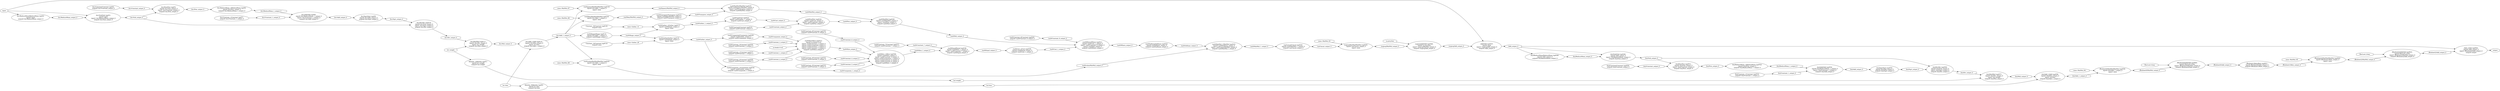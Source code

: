 digraph main_graph {
	graph [bb="0,0,21733,913.82",
		rankdir=LR
	];
	node [label="\N"];
	"Identity_0/Identity (op#0)\n input0 ln1.bias\n output0 ln2.bias"	[URL="javascript:alert('')",
		height=1.1294,
		pos="4648.1,40.659",
		width=3.0838];
	"ln2.bias0"	[height=0.5,
		label="ln2.bias",
		pos="8570.6,51.659",
		shape=octagon,
		width=1.2054];
	"Identity_0/Identity (op#0)\n input0 ln1.bias\n output0 ln2.bias" -> "ln2.bias0"	[pos="e,8526.7,51.156 4759.5,42.888 4870.5,44.937 5046.7,47.659 5199.1,47.659 5199.1,47.659 5199.1,47.659 7995.4,47.659 8186.4,47.659 \
8413.3,49.901 8515.2,51.028"];
	"ln1.bias0"	[height=0.5,
		label="ln1.bias",
		pos="4396.4,52.659",
		shape=octagon,
		width=1.2054];
	"ln1.bias0" -> "Identity_0/Identity (op#0)\n input0 ln1.bias\n output0 ln2.bias"	[pos="e,4537.7,45.916 4440.1,50.609 4464.1,49.456 4495.4,47.951 4526.4,46.463"];
	"/ln1/Add_1/Add (op#12)\n input0 /ln1/Mul_output_0\n input1 ln1.bias\n output0 /ln1/Add_1_output_0"	[URL="javascript:alert('')",
		height=1.4535,
		pos="4648.1,472.66",
		width=3.5552];
	"ln1.bias0" -> "/ln1/Add_1/Add (op#12)\n input0 /ln1/Mul_output_0\n input1 ln1.bias\n output0 /ln1/Add_1_output_0"	[pos="e,4616.8,421.63 4408.3,70.976 4443.2,129.67 4553.3,314.88 4611,411.95"];
	"/ln2/Add_1/Add (op#58)\n input0 /ln2/Mul_output_0\n input1 ln2.bias\n output0 /ln2/Add_1_output_0"	[URL="javascript:alert('')",
		height=1.4535,
		pos="17799,142.66",
		width=3.5552];
	"ln2.bias0" -> "/ln2/Add_1/Add (op#58)\n input0 /ln2/Mul_output_0\n input1 ln2.bias\n output0 /ln2/Add_1_output_0"	[pos="e,17692,113.53 8614.4,52.4 8711,54.006 8952.9,57.659 9155.3,57.659 9155.3,57.659 9155.3,57.659 17306,57.659 17436,57.659 17582,86.701 \
17681,110.83"];
	"Identity_1/Identity (op#1)\n input0 ln1.weight\n output0 ln2.weight"	[URL="javascript:alert('')",
		height=1.1294,
		pos="4154.3,277.66",
		width=3.0838];
	"ln2.weight0"	[height=0.5,
		label="ln2.weight",
		pos="8293.5,101.66",
		shape=octagon,
		width=1.5132];
	"Identity_1/Identity (op#1)\n input0 ln1.weight\n output0 ln2.weight" -> "ln2.weight0"	[pos="e,8238.8,102.85 4214.4,243.26 4304.6,194.11 4483.4,109.66 4647.1,109.66 4647.1,109.66 4647.1,109.66 7688.2,109.66 7884.6,109.66 \
8116.8,105.38 8227.5,103.08"];
	"ln1.weight0"	[height=0.5,
		label="ln1.weight",
		pos="3914.3,410.66",
		shape=octagon,
		width=1.5132];
	"ln1.weight0" -> "Identity_1/Identity (op#1)\n input0 ln1.weight\n output0 ln2.weight"	[pos="e,4092.5,311.62 3944,394.62 3978.1,375.56 4036.2,343.11 4082.5,317.21"];
	"/ln1/Mul/Mul (op#11)\n input0 /ln1/Div_output_0\n input1 ln1.weight\n output0 /ln1/Mul_output_0"	[URL="javascript:alert('')",
		height=1.4535,
		pos="4154.3,472.66",
		width=3.29];
	"ln1.weight0" -> "/ln1/Mul/Mul (op#11)\n input0 /ln1/Div_output_0\n input1 ln1.weight\n output0 /ln1/Mul_output_0"	[pos="e,4051.7,446.19 3958.7,421.96 3981.8,427.98 4011.5,435.7 4040.6,443.29"];
	"/ln2/Mul/Mul (op#57)\n input0 /ln2/Div_output_0\n input1 ln2.weight\n output0 /ln2/Mul_output_0"	[URL="javascript:alert('')",
		height=1.4535,
		pos="17305,142.66",
		width=3.29];
	"ln2.weight0" -> "/ln2/Mul/Mul (op#57)\n input0 /ln2/Div_output_0\n input1 ln2.weight\n output0 /ln2/Mul_output_0"	[pos="e,17191,127.45 8348.3,101.66 8447.6,101.66 8666.7,101.66 8851.4,101.66 8851.4,101.66 8851.4,101.66 16828,101.66 16948,101.66 17084,\
114.73 17180,126.11"];
	"/ln1/ReduceMean/ReduceMean (op#2)\n input0 input\n output0 /ln1/ReduceMean_output_0"	[URL="javascript:alert('')",
		height=1.1294,
		pos="262.03,799.66",
		width=4.4833];
	"/ln1/ReduceMean_output_00"	[height=0.5,
		label="/ln1/ReduceMean_output_0",
		pos="583.15,788.66",
		shape=octagon,
		width=3.4367];
	"/ln1/ReduceMean/ReduceMean (op#2)\n input0 input\n output0 /ln1/ReduceMean_output_0" -> "/ln1/ReduceMean_output_00"	[pos="e,459.29,792.89 422.12,794.17 430.8,793.88 439.49,793.58 448.08,793.28"];
	input0	[height=0.5,
		label=input,
		pos="32.315,799.66",
		shape=octagon,
		width=0.89765];
	input0 -> "/ln1/ReduceMean/ReduceMean (op#2)\n input0 input\n output0 /ln1/ReduceMean_output_0"	[pos="e,100.6,799.66 64.978,799.66 72.196,799.66 80.357,799.66 89.148,799.66"];
	"/ln1/Sub/Sub (op#3)\n input0 input\n input1 /ln1/ReduceMean_output_0\n output0 /ln1/Sub_output_0"	[URL="javascript:alert('')",
		height=1.4535,
		pos="891.01,730.66",
		width=4.115];
	input0 -> "/ln1/Sub/Sub (op#3)\n input0 input\n input1 /ln1/ReduceMean_output_0\n output0 /ln1/Sub_output_0"	[pos="e,754.73,709.67 49.313,783.24 61.987,771.45 80.808,756.48 100.63,749.66 314.93,675.91 581.66,689.49 743.72,708.36"];
	"/Add/Add (op#47)\n input0 input\n input1 /sa/proj/Add_output_0\n output0 /Add_output_0"	[URL="javascript:alert('')",
		height=1.4535,
		pos="12888,416.66",
		width=3.5404];
	input0 -> "/Add/Add (op#47)\n input0 input\n input1 /sa/proj/Add_output_0\n output0 /Add_output_0"	[pos="e,12862,468.23 49.799,815.73 62.583,827.18 81.325,841.87 100.63,849.66 300.73,930.39 366.37,911.66 582.15,911.66 582.15,911.66 582.15,\
911.66 12342,911.66 12597,911.66 12786,610.89 12857,478.25"];
	"/ln1/ReduceMean_output_00" -> "/ln1/Sub/Sub (op#3)\n input0 input\n input1 /ln1/ReduceMean_output_0\n output0 /ln1/Sub_output_0"	[pos="e,759.89,755.33 660.93,774.1 687.65,769.03 718.52,763.18 748.78,757.44"];
	"/ln1/Sub_output_00"	[height=0.5,
		label="/ln1/Sub_output_0",
		pos="1181.1,730.66",
		shape=octagon,
		width=2.3903];
	"/ln1/Sub/Sub (op#3)\n input0 input\n input1 /ln1/ReduceMean_output_0\n output0 /ln1/Sub_output_0" -> "/ln1/Sub_output_00"	[pos="e,1094.8,730.66 1039.4,730.66 1054.4,730.66 1069.3,730.66 1083.6,730.66"];
	"/ln1/Pow/Pow (op#5)\n input0 /ln1/Sub_output_0\n input1 /ln1/Constant_output_0\n output0 /ln1/Pow_output_0"	[URL="javascript:alert('')",
		height=1.4535,
		pos="1454.3,793.66",
		width=3.6436];
	"/ln1/Sub_output_00" -> "/ln1/Pow/Pow (op#5)\n input0 /ln1/Sub_output_0\n input1 /ln1/Constant_output_0\n output0 /ln1/Pow_output_0"	[pos="e,1340.2,767.39 1240.3,744.17 1266.4,750.24 1298.3,757.64 1329.3,764.85"];
	"/ln1/Div/Div (op#10)\n input0 /ln1/Sub_output_0\n input1 /ln1/Sqrt_output_0\n output0 /ln1/Div_output_0"	[URL="javascript:alert('')",
		height=1.4535,
		pos="3676.5,637.66",
		width=3.2311];
	"/ln1/Sub_output_00" -> "/ln1/Div/Div (op#10)\n input0 /ln1/Sub_output_0\n input1 /ln1/Sqrt_output_0\n output0 /ln1/Div_output_0"	[pos="e,3560,637.66 1232.8,715.61 1326.1,689.29 1531.6,637.66 1708.7,637.66 1708.7,637.66 1708.7,637.66 3197,637.66 3316.3,637.66 3452.3,\
637.66 3548.7,637.66"];
	"/ln1/Constant/Constant (op#4)\n output0 /ln1/Constant_output_0"	[URL="javascript:alert('')",
		height=0.80532,
		pos="891.01,829.66",
		width=3.7761];
	"/ln1/Constant_output_00"	[height=0.5,
		label="/ln1/Constant_output_0",
		pos="1181.1,818.66",
		shape=octagon,
		width=2.9443];
	"/ln1/Constant/Constant (op#4)\n output0 /ln1/Constant_output_0" -> "/ln1/Constant_output_00"	[pos="e,1074.8,822.68 1025.1,824.58 1037.9,824.09 1050.7,823.6 1063.3,823.12"];
	"/ln1/Constant_output_00" -> "/ln1/Pow/Pow (op#5)\n input0 /ln1/Sub_output_0\n input1 /ln1/Constant_output_0\n output0 /ln1/Pow_output_0"	[pos="e,1326.1,805.38 1280.4,809.6 1291.7,808.56 1303.3,807.49 1315,806.41"];
	"/ln1/Pow_output_00"	[height=0.5,
		label="/ln1/Pow_output_0",
		pos="1709.7,793.66",
		shape=octagon,
		width=2.4519];
	"/ln1/Pow/Pow (op#5)\n input0 /ln1/Sub_output_0\n input1 /ln1/Constant_output_0\n output0 /ln1/Pow_output_0" -> "/ln1/Pow_output_00"	[pos="e,1621.2,793.66 1585.7,793.66 1593.8,793.66 1601.8,793.66 1609.7,793.66"];
	"/ln1/ReduceMean_1/ReduceMean (op#6)\n input0 /ln1/Pow_output_0\n output0 /ln1/ReduceMean_1_output_0"	[URL="javascript:alert('')",
		height=1.1294,
		pos="2004.9,793.66",
		width=4.7484];
	"/ln1/Pow_output_00" -> "/ln1/ReduceMean_1/ReduceMean (op#6)\n input0 /ln1/Pow_output_0\n output0 /ln1/ReduceMean_1_output_0"	[pos="e,1833.6,793.66 1798.3,793.66 1806.1,793.66 1814.1,793.66 1822.3,793.66"];
	"/ln1/ReduceMean_1_output_00"	[height=0.5,
		label="/ln1/ReduceMean_1_output_0",
		pos="2345.6,776.66",
		shape=octagon,
		width=3.7137];
	"/ln1/ReduceMean_1/ReduceMean (op#6)\n input0 /ln1/Pow_output_0\n output0 /ln1/ReduceMean_1_output_0" -> "/ln1/ReduceMean_1_output_00"	[pos="e,2211.6,783.33 2172.8,785.28 2181.9,784.82 2191.1,784.36 2200.2,783.91"];
	"/ln1/Add/Add (op#8)\n input0 /ln1/ReduceMean_1_output_0\n input1 /ln1/Constant_1_output_0\n output0 /ln1/Add_output_0"	[URL="javascript:alert('')",
		height=1.4535,
		pos="2673,717.66",
		width=4.3801];
	"/ln1/ReduceMean_1_output_00" -> "/ln1/Add/Add (op#8)\n input0 /ln1/ReduceMean_1_output_0\n input1 /ln1/Constant_1_output_0\n output0 /ln1/Add_output_0"	[pos="e,2533.9,742.7 2428.3,761.85 2457,756.63 2490.3,750.6 2522.9,744.7"];
	"/ln1/Constant_1/Constant (op#7)\n output0 /ln1/Constant_1_output_0"	[URL="javascript:alert('')",
		height=0.80532,
		pos="2004.9,705.66",
		width=4.0413];
	"/ln1/Constant_1_output_00"	[height=0.5,
		label="/ln1/Constant_1_output_0",
		pos="2345.6,711.66",
		shape=octagon,
		width=3.2213];
	"/ln1/Constant_1/Constant (op#7)\n output0 /ln1/Constant_1_output_0" -> "/ln1/Constant_1_output_00"	[pos="e,2229.3,709.62 2150.1,708.21 2172.6,708.61 2195.7,709.02 2217.8,709.41"];
	"/ln1/Constant_1_output_00" -> "/ln1/Add/Add (op#8)\n input0 /ln1/ReduceMean_1_output_0\n input1 /ln1/Constant_1_output_0\n output0 /ln1/Add_output_0"	[pos="e,2515.1,714.77 2461.8,713.78 2475.4,714.03 2489.5,714.29 2503.7,714.56"];
	"/ln1/Add_output_00"	[height=0.5,
		label="/ln1/Add_output_0",
		pos="2954.4,712.66",
		shape=octagon,
		width=2.4365];
	"/ln1/Add/Add (op#8)\n input0 /ln1/ReduceMean_1_output_0\n input1 /ln1/Constant_1_output_0\n output0 /ln1/Add_output_0" -> "/ln1/Add_output_00"	[pos="e,2866.5,714.21 2830.8,714.85 2839,714.71 2847.1,714.56 2855,714.42"];
	"/ln1/Sqrt/Sqrt (op#9)\n input0 /ln1/Add_output_0\n output0 /ln1/Sqrt_output_0"	[URL="javascript:alert('')",
		height=1.1294,
		pos="3196,709.66",
		width=3.2753];
	"/ln1/Add_output_00" -> "/ln1/Sqrt/Sqrt (op#9)\n input0 /ln1/Add_output_0\n output0 /ln1/Sqrt_output_0"	[pos="e,3077.9,711.12 3042.5,711.57 3050.4,711.47 3058.4,711.37 3066.5,711.27"];
	"/ln1/Sqrt_output_00"	[height=0.5,
		label="/ln1/Sqrt_output_0",
		pos="3437.1,692.66",
		shape=octagon,
		width=2.4211];
	"/ln1/Sqrt/Sqrt (op#9)\n input0 /ln1/Add_output_0\n output0 /ln1/Sqrt_output_0" -> "/ln1/Sqrt_output_00"	[pos="e,3349.6,698.8 3312,701.48 3320.8,700.86 3329.6,700.23 3338.3,699.61"];
	"/ln1/Sqrt_output_00" -> "/ln1/Div/Div (op#10)\n input0 /ln1/Sub_output_0\n input1 /ln1/Sqrt_output_0\n output0 /ln1/Div_output_0"	[pos="e,3572.7,661.49 3496.8,679.06 3516.5,674.5 3539.2,669.24 3561.6,664.03"];
	"/ln1/Div_output_00"	[height=0.5,
		label="/ln1/Div_output_0",
		pos="3914.3,534.66",
		shape=octagon,
		width=2.3749];
	"/ln1/Div/Div (op#10)\n input0 /ln1/Sub_output_0\n input1 /ln1/Sqrt_output_0\n output0 /ln1/Div_output_0" -> "/ln1/Div_output_00"	[pos="e,3873.6,552.01 3761,601.2 3795.1,586.3 3833.4,569.57 3863.1,556.61"];
	"/ln1/Div_output_00" -> "/ln1/Mul/Mul (op#11)\n input0 /ln1/Div_output_0\n input1 ln1.weight\n output0 /ln1/Mul_output_0"	[pos="e,4051.7,499.13 3969.9,520.43 3991.1,514.92 4016.1,508.4 4040.8,501.97"];
	"/ln1/Mul_output_00"	[height=0.5,
		label="/ln1/Mul_output_0",
		pos="4396.4,472.66",
		shape=octagon,
		width=2.4365];
	"/ln1/Mul/Mul (op#11)\n input0 /ln1/Div_output_0\n input1 ln1.weight\n output0 /ln1/Mul_output_0" -> "/ln1/Mul_output_00"	[pos="e,4308.5,472.66 4272.9,472.66 4281.1,472.66 4289.2,472.66 4297.3,472.66"];
	"/ln1/Mul_output_00" -> "/ln1/Add_1/Add (op#12)\n input0 /ln1/Mul_output_0\n input1 ln1.bias\n output0 /ln1/Add_1_output_0"	[pos="e,4520,472.66 4484.4,472.66 4492.4,472.66 4500.5,472.66 4508.8,472.66"];
	"/ln1/Add_1_output_00"	[height=0.5,
		label="/ln1/Add_1_output_0",
		pos="4909.8,556.66",
		shape=octagon,
		width=2.7135];
	"/ln1/Add_1/Add (op#12)\n input0 /ln1/Mul_output_0\n input1 ln1.bias\n output0 /ln1/Add_1_output_0" -> "/ln1/Add_1_output_00"	[pos="e,4858.2,540.29 4749.2,505.02 4782.2,515.71 4818,527.29 4847.3,536.77"];
	"/sa/0/Shape/Shape (op#13)\n input0 /ln1/Add_1_output_0\n output0 /sa/0/Shape_output_0"	[URL="javascript:alert('')",
		height=1.1294,
		pos="5200.1,556.66",
		width=3.5699];
	"/ln1/Add_1_output_00" -> "/sa/0/Shape/Shape (op#13)\n input0 /ln1/Add_1_output_0\n output0 /sa/0/Shape_output_0"	[pos="e,5071.3,556.66 5007.6,556.66 5024.5,556.66 5042.3,556.66 5060,556.66"];
	"/sa/0/key/MatMul/MatMul (op#18)\n input0 /ln1/Add_1_output_0\n input1 onnx"	[URL="javascript:alert('')",
		height=1.1294,
		pos="5200.1,732.66",
		width=4.1297];
	"/ln1/Add_1_output_00" -> "/sa/0/key/MatMul/MatMul (op#18)\n input0 /ln1/Add_1_output_0\n input1 onnx"	[pos="e,5090.9,704.88 4925.2,574.76 4947.7,601.93 4993.8,653.17 5043.5,682.66 5055,689.51 5067.7,695.54 5080.5,700.81"];
	"/sa/0/query/MatMul/MatMul (op#19)\n input0 /ln1/Add_1_output_0\n input1 onnx"	[URL="javascript:alert('')",
		height=1.1294,
		pos="5200.1,831.66",
		width=4.3507];
	"/ln1/Add_1_output_00" -> "/sa/0/query/MatMul/MatMul (op#19)\n input0 /ln1/Add_1_output_0\n input1 onnx"	[pos="e,5079.3,805.48 4923.9,574.96 4943.3,602.58 4980.4,656.85 5007.5,705.66 5025.8,738.69 5015.1,757.77 5043.5,782.66 5051.2,789.44 \
5059.9,795.29 5069.1,800.32"];
	"/sa/0/value/MatMul/MatMul (op#20)\n input0 /ln1/Add_1_output_0\n input1 onnx"	[URL="javascript:alert('')",
		height=1.1294,
		pos="5200.1,279.66",
		width=4.3212];
	"/ln1/Add_1_output_00" -> "/sa/0/value/MatMul/MatMul (op#20)\n input0 /ln1/Add_1_output_0\n input1 onnx"	[pos="e,5158.1,319.05 4929.7,538.48 4973.9,496.01 5085.2,389.12 5150.1,326.8"];
	"/sa/0/Shape_output_00"	[height=0.5,
		label="/sa/0/Shape_output_0",
		pos="5517.6,556.66",
		shape=octagon,
		width=2.7289];
	"/sa/0/Shape/Shape (op#13)\n input0 /ln1/Add_1_output_0\n output0 /sa/0/Shape_output_0" -> "/sa/0/Shape_output_00"	[pos="e,5419.1,556.66 5329,556.66 5355,556.66 5382.2,556.66 5407.6,556.66"];
	"/sa/0/Gather/Gather (op#15)\n input0 /sa/0/Shape_output_0\n input1 onnx"	[URL="javascript:alert('')",
		height=1.1294,
		pos="5827.6,523.66",
		width=3.4373];
	"/sa/0/Shape_output_00" -> "/sa/0/Gather/Gather (op#15)\n input0 /sa/0/Shape_output_0\n input1 onnx"	[pos="e,5709.3,536.22 5607.3,547.16 5635.6,544.12 5667.5,540.7 5698.1,537.42"];
	"/sa/0/Gather_1/Gather (op#17)\n input0 /sa/0/Shape_output_0\n input1 onnx"	[URL="javascript:alert('')",
		height=1.1294,
		pos="5827.6,644.66",
		width=3.5846];
	"/sa/0/Shape_output_00" -> "/sa/0/Gather_1/Gather (op#17)\n input0 /sa/0/Shape_output_0\n input1 onnx"	[pos="e,5731,617.34 5573.3,572.29 5614,583.91 5670.7,600.13 5720.2,614.27"];
	"Constant_14/Constant (op#14)\n output0 onnx"	[URL="javascript:alert('')",
		height=0.80532,
		pos="5200.1,468.66",
		width=3.5846];
	"onnx::Gather_290"	[height=0.5,
		label="onnx::Gather_29",
		pos="5517.6,485.66",
		shape=octagon,
		width=2.2056];
	"Constant_14/Constant (op#14)\n output0 onnx" -> "onnx::Gather_290"	[pos="e,5437.7,481.41 5325.8,475.38 5359.4,477.19 5395.1,479.11 5426.4,480.8"];
	"onnx::Gather_290" -> "/sa/0/Gather/Gather (op#15)\n input0 /sa/0/Shape_output_0\n input1 onnx"	[pos="e,5711.3,509.44 5592,494.71 5624.3,498.7 5663.2,503.5 5700,508.04"];
	"/sa/0/Gather_output_00"	[height=0.5,
		label="/sa/0/Gather_output_0",
		pos="6127.7,523.66",
		shape=octagon,
		width=2.8058];
	"/sa/0/Gather/Gather (op#15)\n input0 /sa/0/Shape_output_0\n input1 onnx" -> "/sa/0/Gather_output_00"	[pos="e,6026.2,523.66 5951.6,523.66 5972.5,523.66 5994.2,523.66 6014.9,523.66"];
	"/sa/0/Unsqueeze/Unsqueeze (op#29)\n input0 /sa/0/Gather_output_0\n output0 /sa/0/Unsqueeze_output_0"	[URL="javascript:alert('')",
		height=1.1294,
		pos="6439.4,544.66",
		width=4.2034];
	"/sa/0/Gather_output_00" -> "/sa/0/Unsqueeze/Unsqueeze (op#29)\n input0 /sa/0/Gather_output_0\n output0 /sa/0/Unsqueeze_output_0"	[pos="e,6292.1,534.74 6228.8,530.45 6245.5,531.58 6263.1,532.78 6280.8,533.98"];
	"/sa/0/Unsqueeze_1/Unsqueeze (op#34)\n input0 /sa/0/Gather_output_0\n output0 /sa/0/Unsqueeze_1_output_0"	[URL="javascript:alert('')",
		height=1.1294,
		pos="6439.4,216.66",
		width=4.4685];
	"/sa/0/Gather_output_00" -> "/sa/0/Unsqueeze_1/Unsqueeze (op#34)\n input0 /sa/0/Gather_output_0\n output0 /sa/0/Unsqueeze_1_output_0"	[pos="e,6317.7,243.53 6134.2,505.33 6149.2,458.37 6195.5,332.82 6278.5,266.66 6287.3,259.66 6297.1,253.63 6307.3,248.44"];
	"Constant_16/Constant (op#16)\n output0 onnx"	[URL="javascript:alert('')",
		height=0.80532,
		pos="5200.1,644.66",
		width=3.5846];
	"onnx::Gather_310"	[height=0.5,
		label="onnx::Gather_31",
		pos="5517.6,644.66",
		shape=octagon,
		width=2.2056];
	"Constant_16/Constant (op#16)\n output0 onnx" -> "onnx::Gather_310"	[pos="e,5437.7,644.66 5329.4,644.66 5361.9,644.66 5396.2,644.66 5426.4,644.66"];
	"onnx::Gather_310" -> "/sa/0/Gather_1/Gather (op#17)\n input0 /sa/0/Shape_output_0\n input1 onnx"	[pos="e,5698.3,644.66 5597.1,644.66 5624.5,644.66 5656.1,644.66 5686.9,644.66"];
	"/sa/0/Gather_1_output_00"	[height=0.5,
		label="/sa/0/Gather_1_output_0",
		pos="6127.7,678.66",
		shape=octagon,
		width=3.0828];
	"/sa/0/Gather_1/Gather (op#17)\n input0 /sa/0/Shape_output_0\n input1 onnx" -> "/sa/0/Gather_1_output_00"	[pos="e,6033.6,668.04 5949.4,658.44 5973.5,661.19 5998.7,664.06 6022.2,666.74"];
	"/sa/0/Cast/Cast (op#22)\n input0 /sa/0/Gather_1_output_0\n output0 /sa/0/Cast_output_0"	[URL="javascript:alert('')",
		height=1.1294,
		pos="6439.4,720.66",
		width=3.7761];
	"/sa/0/Gather_1_output_00" -> "/sa/0/Cast/Cast (op#22)\n input0 /sa/0/Gather_1_output_0\n output0 /sa/0/Cast_output_0"	[pos="e,6315,703.92 6214.9,690.36 6242.5,694.1 6273.7,698.33 6303.9,702.42"];
	"/sa/0/key/MatMul_output_00"	[height=0.5,
		label="/sa/0/key/MatMul_output_0",
		pos="5517.6,738.66",
		shape=octagon,
		width=3.4675];
	"/sa/0/key/MatMul/MatMul (op#18)\n input0 /ln1/Add_1_output_0\n input1 onnx" -> "/sa/0/key/MatMul_output_00"	[pos="e,5392.3,736.3 5348.7,735.47 5359.4,735.67 5370.2,735.87 5380.8,736.08"];
	"onnx::MatMul_860"	[height=0.5,
		label="onnx::MatMul_86",
		pos="4909.8,732.66",
		shape=octagon,
		width=2.3903];
	"onnx::MatMul_860" -> "/sa/0/key/MatMul/MatMul (op#18)\n input0 /ln1/Add_1_output_0\n input1 onnx"	[pos="e,5051,732.66 4996.1,732.66 5010,732.66 5024.7,732.66 5039.6,732.66"];
	"/sa/0/Transpose/Transpose (op#21)\n input0 /sa/0/key/MatMul_output_0\n output0 /sa/0/Transpose_output_0"	[URL="javascript:alert('')",
		height=1.1294,
		pos="5827.6,749.66",
		width=4.1444];
	"/sa/0/key/MatMul_output_00" -> "/sa/0/Transpose/Transpose (op#21)\n input0 /sa/0/key/MatMul_output_0\n output0 /sa/0/Transpose_output_0"	[pos="e,5679.3,744.4 5642.5,743.09 5651,743.39 5659.5,743.69 5668.1,744"];
	"/sa/0/query/MatMul_output_00"	[height=0.5,
		label="/sa/0/query/MatMul_output_0",
		pos="5827.6,831.66",
		shape=octagon,
		width=3.6983];
	"/sa/0/query/MatMul/MatMul (op#19)\n input0 /ln1/Add_1_output_0\n input1 onnx" -> "/sa/0/query/MatMul_output_00"	[pos="e,5694.1,831.66 5356.9,831.66 5456.7,831.66 5585.3,831.66 5682.7,831.66"];
	"onnx::MatMul_870"	[height=0.5,
		label="onnx::MatMul_87",
		pos="4909.8,831.66",
		shape=octagon,
		width=2.3903];
	"onnx::MatMul_870" -> "/sa/0/query/MatMul/MatMul (op#19)\n input0 /ln1/Add_1_output_0\n input1 onnx"	[pos="e,5043.2,831.66 4996.1,831.66 5007.6,831.66 5019.6,831.66 5031.9,831.66"];
	"/sa/0/MatMul/MatMul (op#25)\n input0 /sa/0/query/MatMul_output_0\n input1 /sa/0/Transpose_output_0\n output0 /sa/0/MatMul_output_\
0"	[URL="javascript:alert('')",
		height=1.4535,
		pos="6439.4,831.66",
		width=4.3654];
	"/sa/0/query/MatMul_output_00" -> "/sa/0/MatMul/MatMul (op#25)\n input0 /sa/0/query/MatMul_output_0\n input1 /sa/0/Transpose_output_0\n output0 /sa/0/MatMul_output_\
0"	[pos="e,6281.8,831.66 5960.9,831.66 6051.6,831.66 6172.7,831.66 6270.3,831.66"];
	"/sa/0/value/MatMul_output_00"	[height=0.5,
		label="/sa/0/value/MatMul_output_0",
		pos="9455.5,275.66",
		shape=octagon,
		width=3.6675];
	"/sa/0/value/MatMul/MatMul (op#20)\n input0 /ln1/Add_1_output_0\n input1 onnx" -> "/sa/0/value/MatMul_output_00"	[pos="e,9403.4,257.18 5295.2,247.03 5416.5,207.94 5634.6,147.66 5826.6,147.66 5826.6,147.66 5826.6,147.66 8853.4,147.66 9054.3,147.66 \
9284.8,216.9 9392.8,253.53"];
	"onnx::MatMul_880"	[height=0.5,
		label="onnx::MatMul_88",
		pos="4909.8,279.66",
		shape=octagon,
		width=2.3903];
	"onnx::MatMul_880" -> "/sa/0/value/MatMul/MatMul (op#20)\n input0 /ln1/Add_1_output_0\n input1 onnx"	[pos="e,5044.3,279.66 4996.1,279.66 5008,279.66 5020.4,279.66 5033.1,279.66"];
	"/sa/0/MatMul_1/MatMul (op#43)\n input0 /sa/0/Softmax_output_0\n input1 /sa/0/value/MatMul_output_0\n output0 /sa/0/MatMul_1_output_\
0"	[URL="javascript:alert('')",
		height=1.4535,
		pos="10594,362.66",
		width=4.3359];
	"/sa/0/value/MatMul_output_00" -> "/sa/0/MatMul_1/MatMul (op#43)\n input0 /sa/0/Softmax_output_0\n input1 /sa/0/value/MatMul_output_0\n output0 /sa/0/MatMul_1_output_\
0"	[pos="e,10442,351.07 9577.6,284.93 9783,300.65 10200,332.56 10430,350.21"];
	"/sa/0/Transpose_output_00"	[height=0.5,
		label="/sa/0/Transpose_output_0",
		pos="6127.7,767.66",
		shape=octagon,
		width=3.1905];
	"/sa/0/Transpose/Transpose (op#21)\n input0 /sa/0/key/MatMul_output_0\n output0 /sa/0/Transpose_output_0" -> "/sa/0/Transpose_output_00"	[pos="e,6012.5,760.76 5973.7,758.42 5982.9,758.97 5992,759.53 6001.1,760.08"];
	"/sa/0/Transpose_output_00" -> "/sa/0/MatMul/MatMul (op#25)\n input0 /sa/0/query/MatMul_output_0\n input1 /sa/0/Transpose_output_0\n output0 /sa/0/MatMul_output_\
0"	[pos="e,6304.9,804.08 6199.3,782.26 6227.5,788.08 6261,795 6293.8,801.79"];
	"/sa/0/Cast_output_00"	[height=0.5,
		label="/sa/0/Cast_output_0",
		pos="6755.5,719.66",
		shape=octagon,
		width=2.5442];
	"/sa/0/Cast/Cast (op#22)\n input0 /sa/0/Gather_1_output_0\n output0 /sa/0/Cast_output_0" -> "/sa/0/Cast_output_00"	[pos="e,6663.6,719.95 6575.4,720.23 6601.1,720.15 6627.6,720.06 6652.1,719.98"];
	"/sa/0/Pow/Pow (op#24)\n input0 /sa/0/Cast_output_0\n input1 /sa/0/Constant_output_0\n output0 /sa/0/Pow_output_0"	[URL="javascript:alert('')",
		height=1.4535,
		pos="7059.5,717.66",
		width=3.732];
	"/sa/0/Cast_output_00" -> "/sa/0/Pow/Pow (op#24)\n input0 /sa/0/Cast_output_0\n input1 /sa/0/Constant_output_0\n output0 /sa/0/Pow_output_0"	[pos="e,6924.7,718.54 6847.5,719.06 6868.3,718.92 6891,718.77 6913.4,718.62"];
	"/sa/0/Constant/Constant (op#23)\n output0 /sa/0/Constant_output_0"	[URL="javascript:alert('')",
		height=0.80532,
		pos="6439.4,632.66",
		width=3.8645];
	"/sa/0/Constant_output_00"	[height=0.5,
		label="/sa/0/Constant_output_0",
		pos="6755.5,648.66",
		shape=octagon,
		width=3.0366];
	"/sa/0/Constant/Constant (op#23)\n output0 /sa/0/Constant_output_0" -> "/sa/0/Constant_output_00"	[pos="e,6645.8,643.12 6575,639.51 6594.7,640.52 6615,641.55 6634.5,642.54"];
	"/sa/0/Constant_output_00" -> "/sa/0/Pow/Pow (op#24)\n input0 /sa/0/Cast_output_0\n input1 /sa/0/Constant_output_0\n output0 /sa/0/Pow_output_0"	[pos="e,6942.9,691.24 6822.1,663.63 6854.2,670.97 6894,680.07 6931.8,688.7"];
	"/sa/0/Pow_output_00"	[height=0.5,
		label="/sa/0/Pow_output_0",
		pos="7371.8,717.66",
		shape=octagon,
		width=2.5442];
	"/sa/0/Pow/Pow (op#24)\n input0 /sa/0/Cast_output_0\n input1 /sa/0/Constant_output_0\n output0 /sa/0/Pow_output_0" -> "/sa/0/Pow_output_00"	[pos="e,7279.8,717.66 7194.3,717.66 7219.1,717.66 7244.7,717.66 7268.4,717.66"];
	"/sa/0/Mul/Mul (op#26)\n input0 /sa/0/MatMul_output_0\n input1 /sa/0/Pow_output_0\n output0 /sa/0/Mul_output_0"	[URL="javascript:alert('')",
		height=1.4535,
		pos="7687.2,717.66",
		width=3.6878];
	"/sa/0/Pow_output_00" -> "/sa/0/Mul/Mul (op#26)\n input0 /sa/0/MatMul_output_0\n input1 /sa/0/Pow_output_0\n output0 /sa/0/Mul_output_0"	[pos="e,7554.1,717.66 7463.8,717.66 7488.5,717.66 7515.8,717.66 7542.7,717.66"];
	"/sa/0/MatMul_output_00"	[height=0.5,
		label="/sa/0/MatMul_output_0",
		pos="7059.5,812.66",
		shape=octagon,
		width=2.9905];
	"/sa/0/MatMul/MatMul (op#25)\n input0 /sa/0/query/MatMul_output_0\n input1 /sa/0/Transpose_output_0\n output0 /sa/0/MatMul_output_\
0" -> "/sa/0/MatMul_output_00"	[pos="e,6951.7,815.94 6596.4,826.86 6703.2,823.58 6842.6,819.29 6940.3,816.29"];
	"/sa/0/MatMul_output_00" -> "/sa/0/Mul/Mul (op#26)\n input0 /sa/0/MatMul_output_0\n input1 /sa/0/Pow_output_0\n output0 /sa/0/Mul_output_0"	[pos="e,7562.8,736.4 7141.3,800.39 7245.2,784.62 7426.8,757.04 7551.6,738.09"];
	"/sa/0/Mul_output_00"	[height=0.5,
		label="/sa/0/Mul_output_0",
		pos="8293.5,581.66",
		shape=octagon,
		width=2.5288];
	"/sa/0/Mul/Mul (op#26)\n input0 /sa/0/MatMul_output_0\n input1 /sa/0/Pow_output_0\n output0 /sa/0/Mul_output_0" -> "/sa/0/Mul_output_00"	[pos="e,8231.8,595.33 7803.3,691.76 7926.3,664.09 8117.4,621.08 8220.6,597.86"];
	"/sa/0/Where/Where (op#41)\n input0 /sa/0/Cast_1_output_0\n input1 /sa/0/Constant_8_output_0\n input2 /sa/0/Mul_output_0\n output0 /\
sa/0/Where_output_0"	[URL="javascript:alert('')",
		height=1.7776,
		pos="9455.5,517.66",
		width=3.9971];
	"/sa/0/Mul_output_00" -> "/sa/0/Where/Where (op#41)\n input0 /sa/0/Cast_1_output_0\n input1 /sa/0/Constant_8_output_0\n input2 /sa/0/Mul_output_0\n output0 /\
sa/0/Where_output_0"	[pos="e,9311.5,520.84 8380.3,572.85 8463,564.65 8591.8,552.66 8703.7,545.66 8909.9,532.75 9148.4,525.09 9300.3,521.14"];
	"/sa/0/Constant_1/Constant (op#27)\n output0 /sa/0/Constant_1_output_0"	[URL="javascript:alert('')",
		height=0.80532,
		pos="6439.4,380.66",
		width=4.1297];
	"/sa/0/Constant_1_output_00"	[height=0.5,
		label="/sa/0/Constant_1_output_0",
		pos="6755.5,380.66",
		shape=octagon,
		width=3.3136];
	"/sa/0/Constant_1/Constant (op#27)\n output0 /sa/0/Constant_1_output_0" -> "/sa/0/Constant_1_output_00"	[pos="e,6636.2,380.66 6588.3,380.66 6600.4,380.66 6612.7,380.66 6624.7,380.66"];
	"/sa/0/Slice/Slice (op#31)\n input0 sa.heads.0.tril\n input1 /sa/0/Constant_2_output_0\n input2 /sa/0/Unsqueeze_output_0\n input3 /\
sa/0/Constant_1_output_0\n input4 /sa/0/Constant_3_output_0\n output0 /sa/0/Slice_output_0"	[URL="javascript:alert('')",
		height=2.4258,
		pos="7059.5,481.66",
		width=3.9971];
	"/sa/0/Constant_1_output_00" -> "/sa/0/Slice/Slice (op#31)\n input0 sa.heads.0.tril\n input1 /sa/0/Constant_2_output_0\n input2 /sa/0/Unsqueeze_output_0\n input3 /\
sa/0/Constant_1_output_0\n input4 /sa/0/Constant_3_output_0\n output0 /sa/0/Slice_output_0"	[pos="e,6941.4,431.28 6829.6,395.42 6844.7,399 6860.4,403.12 6874.8,407.66 6893.1,413.4 6912.2,420.16 6930.8,427.22"];
	"/sa/0/Constant_2/Constant (op#28)\n output0 /sa/0/Constant_2_output_0"	[URL="javascript:alert('')",
		height=0.80532,
		pos="6439.4,304.66",
		width=4.1297];
	"/sa/0/Constant_2_output_00"	[height=0.5,
		label="/sa/0/Constant_2_output_0",
		pos="6755.5,315.66",
		shape=octagon,
		width=3.3136];
	"/sa/0/Constant_2/Constant (op#28)\n output0 /sa/0/Constant_2_output_0" -> "/sa/0/Constant_2_output_00"	[pos="e,6635.8,311.5 6586,309.76 6598.9,310.21 6611.9,310.66 6624.7,311.11"];
	"/sa/0/Constant_2_output_00" -> "/sa/0/Slice/Slice (op#31)\n input0 sa.heads.0.tril\n input1 /sa/0/Constant_2_output_0\n input2 /sa/0/Unsqueeze_output_0\n input3 /\
sa/0/Constant_1_output_0\n input4 /sa/0/Constant_3_output_0\n output0 /sa/0/Slice_output_0"	[pos="e,6958.2,419.37 6822.4,331.51 6840.1,337.16 6858.7,344.46 6874.8,353.66 6893.4,364.27 6893.8,372.68 6910.8,385.66 6922.9,394.84 \
6935.8,404.05 6948.7,412.95"];
	"/sa/0/Unsqueeze_output_00"	[height=0.5,
		label="/sa/0/Unsqueeze_output_0",
		pos="6755.5,543.66",
		shape=octagon,
		width=3.2674];
	"/sa/0/Unsqueeze/Unsqueeze (op#29)\n input0 /sa/0/Gather_output_0\n output0 /sa/0/Unsqueeze_output_0" -> "/sa/0/Unsqueeze_output_00"	[pos="e,6637.4,544.03 6591,544.18 6602.7,544.14 6614.5,544.1 6626,544.07"];
	"/sa/0/Unsqueeze_output_00" -> "/sa/0/Slice/Slice (op#31)\n input0 sa.heads.0.tril\n input1 /sa/0/Constant_2_output_0\n input2 /sa/0/Unsqueeze_output_0\n input3 /\
sa/0/Constant_1_output_0\n input4 /sa/0/Constant_3_output_0\n output0 /sa/0/Slice_output_0"	[pos="e,6922.6,509.56 6828.5,528.89 6853.5,523.74 6882.6,517.77 6911.5,511.83"];
	"/sa/0/Constant_3/Constant (op#30)\n output0 /sa/0/Constant_3_output_0"	[URL="javascript:alert('')",
		height=0.80532,
		pos="6439.4,456.66",
		width=4.1297];
	"/sa/0/Constant_3_output_00"	[height=0.5,
		label="/sa/0/Constant_3_output_0",
		pos="6755.5,488.66",
		shape=octagon,
		width=3.3136];
	"/sa/0/Constant_3/Constant (op#30)\n output0 /sa/0/Constant_3_output_0" -> "/sa/0/Constant_3_output_00"	[pos="e,6652.8,478.3 6571.8,470.04 6594.9,472.4 6618.9,474.84 6641.5,477.14"];
	"/sa/0/Constant_3_output_00" -> "/sa/0/Slice/Slice (op#31)\n input0 sa.heads.0.tril\n input1 /sa/0/Constant_2_output_0\n input2 /sa/0/Unsqueeze_output_0\n input3 /\
sa/0/Constant_1_output_0\n input4 /sa/0/Constant_3_output_0\n output0 /sa/0/Slice_output_0"	[pos="e,6915.3,484.98 6875,485.91 6884.5,485.69 6894.2,485.47 6903.9,485.24"];
	"/sa/0/Slice_output_00"	[height=0.5,
		label="/sa/0/Slice_output_0",
		pos="7371.8,441.66",
		shape=octagon,
		width=2.6057];
	"/sa/0/Slice/Slice (op#31)\n input0 sa.heads.0.tril\n input1 /sa/0/Constant_2_output_0\n input2 /sa/0/Unsqueeze_output_0\n input3 /\
sa/0/Constant_1_output_0\n input4 /sa/0/Constant_3_output_0\n output0 /sa/0/Slice_output_0" -> "/sa/0/Slice_output_00"	[pos="e,7290.6,451.99 7200.7,463.59 7227.4,460.14 7254.7,456.62 7279.4,453.43"];
	"sa.heads.0.tril0"	[height=0.5,
		label="sa.heads.0.tril",
		pos="6755.5,434.66",
		shape=octagon,
		width=1.8825];
	"sa.heads.0.tril0" -> "/sa/0/Slice/Slice (op#31)\n input0 sa.heads.0.tril\n input1 /sa/0/Constant_2_output_0\n input2 /sa/0/Unsqueeze_output_0\n input3 /\
sa/0/Constant_1_output_0\n input4 /sa/0/Constant_3_output_0\n output0 /sa/0/Slice_output_0"	[pos="e,6919.8,460.08 6817.3,444.11 6843.9,448.26 6876.4,453.32 6908.9,458.37"];
	"/sa/0/Slice_1/Slice (op#36)\n input0 /sa/0/Slice_output_0\n input1 /sa/0/Constant_5_output_0\n input2 /sa/0/Unsqueeze_1_output_0\n \
input3 /sa/0/Constant_4_output_0\n input4 /sa/0/Constant_6_output_0\n output0 /sa/0/Slice_1_output_0"	[URL="javascript:alert('')",
		height=2.4258,
		pos="7687.2,347.66",
		width=4.2181];
	"/sa/0/Slice_output_00" -> "/sa/0/Slice_1/Slice (op#36)\n input0 /sa/0/Slice_output_0\n input1 /sa/0/Constant_5_output_0\n input2 /sa/0/Unsqueeze_1_output_0\n \
input3 /sa/0/Constant_4_output_0\n input4 /sa/0/Constant_6_output_0\n output0 /sa/0/Slice_1_output_0"	[pos="e,7552.1,387.87 7424.9,426.03 7456.9,416.43 7499.7,403.6 7541.3,391.12"];
	"/sa/0/Constant_4/Constant (op#32)\n output0 /sa/0/Constant_4_output_0"	[URL="javascript:alert('')",
		height=0.80532,
		pos="7059.5,347.66",
		width=4.1297];
	"/sa/0/Constant_4_output_00"	[height=0.5,
		label="/sa/0/Constant_4_output_0",
		pos="7371.8,347.66",
		shape=octagon,
		width=3.3136];
	"/sa/0/Constant_4/Constant (op#32)\n output0 /sa/0/Constant_4_output_0" -> "/sa/0/Constant_4_output_00"	[pos="e,7252.1,347.66 7208.4,347.66 7219.1,347.66 7230,347.66 7240.6,347.66"];
	"/sa/0/Constant_4_output_00" -> "/sa/0/Slice_1/Slice (op#36)\n input0 /sa/0/Slice_output_0\n input1 /sa/0/Constant_5_output_0\n input2 /sa/0/Unsqueeze_1_output_0\n \
input3 /sa/0/Constant_4_output_0\n input4 /sa/0/Constant_6_output_0\n output0 /sa/0/Slice_1_output_0"	[pos="e,7535,347.66 7491.3,347.66 7501.9,347.66 7512.7,347.66 7523.6,347.66"];
	"/sa/0/Constant_5/Constant (op#33)\n output0 /sa/0/Constant_5_output_0"	[URL="javascript:alert('')",
		height=0.80532,
		pos="7059.5,271.66",
		width=4.1297];
	"/sa/0/Constant_5_output_00"	[height=0.5,
		label="/sa/0/Constant_5_output_0",
		pos="7371.8,287.66",
		shape=octagon,
		width=3.3136];
	"/sa/0/Constant_5/Constant (op#33)\n output0 /sa/0/Constant_5_output_0" -> "/sa/0/Constant_5_output_00"	[pos="e,7252.2,281.55 7203.8,279.05 7216.2,279.69 7228.7,280.33 7241,280.97"];
	"/sa/0/Constant_5_output_00" -> "/sa/0/Slice_1/Slice (op#36)\n input0 /sa/0/Slice_output_0\n input1 /sa/0/Constant_5_output_0\n input2 /sa/0/Unsqueeze_1_output_0\n \
input3 /sa/0/Constant_4_output_0\n input4 /sa/0/Constant_6_output_0\n output0 /sa/0/Slice_1_output_0"	[pos="e,7542.7,320.18 7447.8,302.03 7473.1,306.87 7502.4,312.47 7531.5,318.04"];
	"/sa/0/Unsqueeze_1_output_00"	[height=0.5,
		label="/sa/0/Unsqueeze_1_output_0",
		pos="7371.8,221.66",
		shape=octagon,
		width=3.5444];
	"/sa/0/Unsqueeze_1/Unsqueeze (op#34)\n input0 /sa/0/Gather_output_0\n output0 /sa/0/Unsqueeze_1_output_0" -> "/sa/0/Unsqueeze_1_output_00"	[pos="e,7243.9,220.98 6600.6,217.52 6778.8,218.48 7063.7,220.01 7232.5,220.92"];
	"/sa/0/Unsqueeze_1_output_00" -> "/sa/0/Slice_1/Slice (op#36)\n input0 /sa/0/Slice_output_0\n input1 /sa/0/Constant_5_output_0\n input2 /sa/0/Unsqueeze_1_output_0\n \
input3 /sa/0/Constant_4_output_0\n input4 /sa/0/Constant_6_output_0\n output0 /sa/0/Slice_1_output_0"	[pos="e,7571.2,291.09 7434.2,238.74 7455.1,245.03 7478.4,252.61 7499.4,260.66 7519.5,268.41 7540.5,277.34 7560.9,286.45"];
	"/sa/0/Constant_6/Constant (op#35)\n output0 /sa/0/Constant_6_output_0"	[URL="javascript:alert('')",
		height=0.80532,
		pos="7059.5,615.66",
		width=4.1297];
	"/sa/0/Constant_6_output_00"	[height=0.5,
		label="/sa/0/Constant_6_output_0",
		pos="7371.8,535.66",
		shape=octagon,
		width=3.3136];
	"/sa/0/Constant_6/Constant (op#35)\n output0 /sa/0/Constant_6_output_0" -> "/sa/0/Constant_6_output_00"	[pos="e,7307.8,551.93 7150.7,592.46 7169.7,587.58 7189.6,582.45 7208.2,577.66 7237.2,570.17 7269.2,561.92 7297,554.73"];
	"/sa/0/Constant_6_output_00" -> "/sa/0/Slice_1/Slice (op#36)\n input0 /sa/0/Slice_output_0\n input1 /sa/0/Constant_5_output_0\n input2 /sa/0/Unsqueeze_1_output_0\n \
input3 /sa/0/Constant_4_output_0\n input4 /sa/0/Constant_6_output_0\n output0 /sa/0/Slice_1_output_0"	[pos="e,7584,411.91 7410.5,517.17 7436.1,504.32 7470.3,486.37 7499.4,468.66 7516,458.53 7519.1,454.45 7535.4,443.66 7547.9,435.29 7561.2,\
426.63 7574.4,418.1"];
	"/sa/0/Slice_1_output_00"	[height=0.5,
		label="/sa/0/Slice_1_output_0",
		pos="7994.4,387.66",
		shape=octagon,
		width=2.8827];
	"/sa/0/Slice_1/Slice (op#36)\n input0 /sa/0/Slice_output_0\n input1 /sa/0/Constant_5_output_0\n input2 /sa/0/Unsqueeze_1_output_0\n \
input3 /sa/0/Constant_4_output_0\n input4 /sa/0/Constant_6_output_0\n output0 /sa/0/Slice_1_output_0" -> "/sa/0/Slice_1_output_00"	[pos="e,7908.7,376.56 7835.4,366.96 7856.4,369.71 7877.6,372.48 7897.3,375.07"];
	"/sa/0/Equal/Equal (op#38)\n input0 /sa/0/Slice_1_output_0\n input1 /sa/0/Constant_7_output_0\n output0 /sa/0/Equal_output_0"	[URL="javascript:alert('')",
		height=1.4535,
		pos="8293.5,457.66",
		width=3.9971];
	"/sa/0/Slice_1_output_00" -> "/sa/0/Equal/Equal (op#38)\n input0 /sa/0/Slice_1_output_0\n input1 /sa/0/Constant_7_output_0\n output0 /sa/0/Equal_output_0"	[pos="e,8172,429.27 8058.4,402.5 8088.3,409.56 8125.3,418.27 8161,426.67"];
	"/sa/0/Constant_7/Constant (op#37)\n output0 /sa/0/Constant_7_output_0"	[URL="javascript:alert('')",
		height=0.80532,
		pos="7687.2,481.66",
		width=4.1297];
	"/sa/0/Constant_7_output_00"	[height=0.5,
		label="/sa/0/Constant_7_output_0",
		pos="7994.4,461.66",
		shape=octagon,
		width=3.3136];
	"/sa/0/Constant_7/Constant (op#37)\n output0 /sa/0/Constant_7_output_0" -> "/sa/0/Constant_7_output_00"	[pos="e,7874.6,469.44 7828.7,472.45 7840.2,471.7 7851.8,470.94 7863.2,470.19"];
	"/sa/0/Constant_7_output_00" -> "/sa/0/Equal/Equal (op#38)\n input0 /sa/0/Slice_1_output_0\n input1 /sa/0/Constant_7_output_0\n output0 /sa/0/Equal_output_0"	[pos="e,8149.5,459.58 8114.1,460.06 8122,459.95 8130,459.85 8138.1,459.74"];
	"/sa/0/Equal_output_00"	[height=0.5,
		label="/sa/0/Equal_output_0",
		pos="8570.6,457.66",
		shape=octagon,
		width=2.6981];
	"/sa/0/Equal/Equal (op#38)\n input0 /sa/0/Slice_1_output_0\n input1 /sa/0/Constant_7_output_0\n output0 /sa/0/Equal_output_0" -> "/sa/0/Equal_output_00"	[pos="e,8473.2,457.66 8437.7,457.66 8445.8,457.66 8453.8,457.66 8461.7,457.66"];
	"/sa/0/Cast_1/Cast (op#39)\n input0 /sa/0/Equal_output_0\n output0 /sa/0/Cast_1_output_0"	[URL="javascript:alert('')",
		height=1.1294,
		pos="8852.4,457.66",
		width=3.6583];
	"/sa/0/Equal_output_00" -> "/sa/0/Cast_1/Cast (op#39)\n input0 /sa/0/Equal_output_0\n output0 /sa/0/Cast_1_output_0"	[pos="e,8720.3,457.66 8667.9,457.66 8681.2,457.66 8695.1,457.66 8709.1,457.66"];
	"/sa/0/Cast_1_output_00"	[height=0.5,
		label="/sa/0/Cast_1_output_0",
		pos="9156.3,468.66",
		shape=octagon,
		width=2.8212];
	"/sa/0/Cast_1/Cast (op#39)\n input0 /sa/0/Equal_output_0\n output0 /sa/0/Cast_1_output_0" -> "/sa/0/Cast_1_output_00"	[pos="e,9054.6,464.99 8983.6,462.4 9003.5,463.13 9023.9,463.87 9043.3,464.58"];
	"/sa/0/Cast_1_output_00" -> "/sa/0/Where/Where (op#41)\n input0 /sa/0/Cast_1_output_0\n input1 /sa/0/Constant_8_output_0\n input2 /sa/0/Mul_output_0\n output0 /\
sa/0/Where_output_0"	[pos="e,9320,495.47 9232.3,481.02 9255.6,484.87 9282.2,489.25 9308.6,493.61"];
	"/sa/0/Constant_8/Constant (op#40)\n output0 /sa/0/Constant_8_output_0"	[URL="javascript:alert('')",
		height=0.80532,
		pos="8852.4,583.66",
		width=4.1297];
	"/sa/0/Constant_8_output_00"	[height=0.5,
		label="/sa/0/Constant_8_output_0",
		pos="9156.3,578.66",
		shape=octagon,
		width=3.3136];
	"/sa/0/Constant_8/Constant (op#40)\n output0 /sa/0/Constant_8_output_0" -> "/sa/0/Constant_8_output_00"	[pos="e,9037,580.62 9000.8,581.22 9009.1,581.08 9017.3,580.94 9025.5,580.81"];
	"/sa/0/Constant_8_output_00" -> "/sa/0/Where/Where (op#41)\n input0 /sa/0/Cast_1_output_0\n input1 /sa/0/Constant_8_output_0\n input2 /sa/0/Mul_output_0\n output0 /\
sa/0/Where_output_0"	[pos="e,9324.3,544.38 9229.6,563.81 9254.9,558.62 9284.3,552.6 9313.2,546.66"];
	"/sa/0/Where_output_00"	[height=0.5,
		label="/sa/0/Where_output_0",
		pos="9736.4,500.66",
		shape=octagon,
		width=2.8058];
	"/sa/0/Where/Where (op#41)\n input0 /sa/0/Cast_1_output_0\n input1 /sa/0/Constant_8_output_0\n input2 /sa/0/Mul_output_0\n output0 /\
sa/0/Where_output_0" -> "/sa/0/Where_output_00"	[pos="e,9635.1,506.77 9598.4,509.01 9606.9,508.49 9615.4,507.97 9623.8,507.46"];
	"/sa/0/Softmax/Softmax (op#42)\n input0 /sa/0/Where_output_0\n output0 /sa/0/Softmax_output_0"	[URL="javascript:alert('')",
		height=1.1294,
		pos="10011,421.66",
		width=3.8351];
	"/sa/0/Where_output_00" -> "/sa/0/Softmax/Softmax (op#42)\n input0 /sa/0/Where_output_0\n output0 /sa/0/Softmax_output_0"	[pos="e,9912,450.15 9792.4,484.77 9823.5,475.74 9863.7,464.13 9901,453.32"];
	"/sa/0/Softmax_output_00"	[height=0.5,
		label="/sa/0/Softmax_output_0",
		pos="10294,401.66",
		shape=octagon,
		width=3.0058];
	"/sa/0/Softmax/Softmax (op#42)\n input0 /sa/0/Where_output_0\n output0 /sa/0/Softmax_output_0" -> "/sa/0/Softmax_output_00"	[pos="e,10185,409.34 10146,412.13 10155,411.46 10165,410.79 10174,410.14"];
	"/sa/0/Softmax_output_00" -> "/sa/0/MatMul_1/MatMul (op#43)\n input0 /sa/0/Softmax_output_0\n input1 /sa/0/value/MatMul_output_0\n output0 /sa/0/MatMul_1_output_\
0"	[pos="e,10448,381.62 10381,390.33 10399,388.04 10418,385.57 10437,383.09"];
	"/sa/0/MatMul_1_output_00"	[height=0.5,
		label="/sa/0/MatMul_1_output_0",
		pos="10904,362.66",
		shape=octagon,
		width=3.2674];
	"/sa/0/MatMul_1/MatMul (op#43)\n input0 /sa/0/Softmax_output_0\n input1 /sa/0/value/MatMul_output_0\n output0 /sa/0/MatMul_1_output_\
0" -> "/sa/0/MatMul_1_output_00"	[pos="e,10786,362.66 10750,362.66 10758,362.66 10767,362.66 10775,362.66"];
	"/sa/Concat/Concat (op#44)\n input0 /sa/0/MatMul_1_output_0\n output0 /sa/Concat_output_0"	[URL="javascript:alert('')",
		height=1.1294,
		pos="11200,362.66",
		width=3.9529];
	"/sa/0/MatMul_1_output_00" -> "/sa/Concat/Concat (op#44)\n input0 /sa/0/MatMul_1_output_0\n output0 /sa/Concat_output_0"	[pos="e,11057,362.66 11022,362.66 11030,362.66 11038,362.66 11046,362.66"];
	"/sa/Concat_output_00"	[height=0.5,
		label="/sa/Concat_output_0",
		pos="11472,362.66",
		shape=octagon,
		width=2.6211];
	"/sa/Concat/Concat (op#44)\n input0 /sa/0/MatMul_1_output_0\n output0 /sa/Concat_output_0" -> "/sa/Concat_output_00"	[pos="e,11378,362.66 11342,362.66 11350,362.66 11359,362.66 11366,362.66"];
	"/sa/proj/MatMul/MatMul (op#45)\n input0 /sa/Concat_output_0\n input1 onnx"	[URL="javascript:alert('')",
		height=1.1294,
		pos="11746,389.66",
		width=3.9677];
	"/sa/Concat_output_00" -> "/sa/proj/MatMul/MatMul (op#45)\n input0 /sa/Concat_output_0\n input1 onnx"	[pos="e,11611,376.31 11562,371.46 11574,372.66 11587,373.92 11599,375.19"];
	"/sa/proj/MatMul_output_00"	[height=0.5,
		label="/sa/proj/MatMul_output_0",
		pos="12043,389.66",
		shape=octagon,
		width=3.2982];
	"/sa/proj/MatMul/MatMul (op#45)\n input0 /sa/Concat_output_0\n input1 onnx" -> "/sa/proj/MatMul_output_00"	[pos="e,11924,389.66 11889,389.66 11897,389.66 11905,389.66 11913,389.66"];
	"onnx::MatMul_930"	[height=0.5,
		label="onnx::MatMul_93",
		pos="11472,416.66",
		shape=octagon,
		width=2.3903];
	"onnx::MatMul_930" -> "/sa/proj/MatMul/MatMul (op#45)\n input0 /sa/Concat_output_0\n input1 onnx"	[pos="e,11610,403.05 11557,408.37 11570,407.03 11584,405.6 11599,404.16"];
	"/sa/proj/Add/Add (op#46)\n input0 sa.proj.bias\n input1 /sa/proj/MatMul_output_0\n output0 /sa/proj/Add_output_0"	[URL="javascript:alert('')",
		height=1.4535,
		pos="12341,416.66",
		width=3.9824];
	"/sa/proj/MatMul_output_00" -> "/sa/proj/Add/Add (op#46)\n input0 sa.proj.bias\n input1 /sa/proj/MatMul_output_0\n output0 /sa/proj/Add_output_0"	[pos="e,12202,404.02 12150,399.33 12163,400.52 12177,401.75 12190,402.98"];
	"/sa/proj/Add_output_00"	[height=0.5,
		label="/sa/proj/Add_output_0",
		pos="12623,416.66",
		shape=octagon,
		width=2.8366];
	"/sa/proj/Add/Add (op#46)\n input0 sa.proj.bias\n input1 /sa/proj/MatMul_output_0\n output0 /sa/proj/Add_output_0" -> "/sa/proj/Add_output_00"	[pos="e,12520,416.66 12485,416.66 12493,416.66 12501,416.66 12509,416.66"];
	"sa.proj.bias0"	[height=0.5,
		label="sa.proj.bias",
		pos="12043,443.66",
		shape=octagon,
		width=1.6055];
	"sa.proj.bias0" -> "/sa/proj/Add/Add (op#46)\n input0 sa.proj.bias\n input1 /sa/proj/MatMul_output_0\n output0 /sa/proj/Add_output_0"	[pos="e,12202,429.3 12101,438.45 12127,436.11 12159,433.22 12190,430.32"];
	"/sa/proj/Add_output_00" -> "/Add/Add (op#47)\n input0 input\n input1 /sa/proj/Add_output_0\n output0 /Add_output_0"	[pos="e,12761,416.66 12725,416.66 12733,416.66 12741,416.66 12749,416.66"];
	"/Add_output_00"	[height=0.5,
		label="/Add_output_0",
		pos="13124,413.66",
		shape=octagon,
		width=2.0056];
	"/Add/Add (op#47)\n input0 input\n input1 /sa/proj/Add_output_0\n output0 /Add_output_0" -> "/Add_output_00"	[pos="e,13051,414.58 13016,415.03 13024,414.93 13032,414.82 13040,414.72"];
	"/ln2/ReduceMean/ReduceMean (op#48)\n input0 /Add_output_0\n output0 /ln2/ReduceMean_output_0"	[URL="javascript:alert('')",
		height=1.1294,
		pos="13398,336.66",
		width=4.6158];
	"/Add_output_00" -> "/ln2/ReduceMean/ReduceMean (op#48)\n input0 /Add_output_0\n output0 /ln2/ReduceMean_output_0"	[pos="e,13288,367.52 13173,400.07 13202,391.86 13241,380.99 13277,370.58"];
	"/ln2/Sub/Sub (op#49)\n input0 /Add_output_0\n input1 /ln2/ReduceMean_output_0\n output0 /ln2/Sub_output_0"	[URL="javascript:alert('')",
		height=1.4535,
		pos="14032,336.66",
		width=4.115];
	"/Add_output_00" -> "/ln2/Sub/Sub (op#49)\n input0 /Add_output_0\n input1 /ln2/ReduceMean_output_0\n output0 /ln2/Sub_output_0"	[pos="e,13896,357.63 13196,410.83 13326,405.22 13610,390.81 13848,363.66 13860,362.31 13872,360.78 13884,359.15"];
	"/Add_1/Add (op#64)\n input0 /Add_output_0\n input1 /ffwd/net/2/Add_output_0\n output0 output"	[URL="javascript:alert('')",
		height=1.4535,
		pos="21481,403.66",
		width=3.9235];
	"/Add_output_00" -> "/Add_1/Add (op#64)\n input0 /Add_output_0\n input1 /ffwd/net/2/Add_output_0\n output0 output"	[pos="e,21344,417.82 13196,419.55 13308,428.29 13533,443.66 13723,443.66 13723,443.66 13723,443.66 20878,443.66 21034,443.66 21211,430.18 \
21333,418.87"];
	"/ln2/ReduceMean_output_00"	[height=0.5,
		label="/ln2/ReduceMean_output_0",
		pos="13724,336.66",
		shape=octagon,
		width=3.4367];
	"/ln2/ReduceMean/ReduceMean (op#48)\n input0 /Add_output_0\n output0 /ln2/ReduceMean_output_0" -> "/ln2/ReduceMean_output_00"	[pos="e,13600,336.66 13565,336.66 13573,336.66 13581,336.66 13589,336.66"];
	"/ln2/ReduceMean_output_00" -> "/ln2/Sub/Sub (op#49)\n input0 /Add_output_0\n input1 /ln2/ReduceMean_output_0\n output0 /ln2/Sub_output_0"	[pos="e,13884,336.66 13848,336.66 13856,336.66 13864,336.66 13872,336.66"];
	"/ln2/Sub_output_00"	[height=0.5,
		label="/ln2/Sub_output_0",
		pos="14322,318.66",
		shape=octagon,
		width=2.3903];
	"/ln2/Sub/Sub (op#49)\n input0 /Add_output_0\n input1 /ln2/ReduceMean_output_0\n output0 /ln2/Sub_output_0" -> "/ln2/Sub_output_00"	[pos="e,14236,323.98 14178,327.58 14194,326.6 14210,325.62 14225,324.68"];
	"/ln2/Pow/Pow (op#51)\n input0 /ln2/Sub_output_0\n input1 /ln2/Constant_output_0\n output0 /ln2/Pow_output_0"	[URL="javascript:alert('')",
		height=1.4535,
		pos="14595,238.66",
		width=3.6436];
	"/ln2/Sub_output_00" -> "/ln2/Pow/Pow (op#51)\n input0 /ln2/Sub_output_0\n input1 /ln2/Constant_output_0\n output0 /ln2/Pow_output_0"	[pos="e,14489,269.71 14374,303.61 14404,294.92 14442,283.61 14478,272.87"];
	"/ln2/Div/Div (op#56)\n input0 /ln2/Sub_output_0\n input1 /ln2/Sqrt_output_0\n output0 /ln2/Div_output_0"	[URL="javascript:alert('')",
		height=1.4535,
		pos="16827,210.66",
		width=3.2311];
	"/ln2/Sub_output_00" -> "/ln2/Div/Div (op#56)\n input0 /ln2/Sub_output_0\n input1 /ln2/Sqrt_output_0\n output0 /ln2/Div_output_0"	[pos="e,16736,243.5 14409,318.66 14513,318.66 14694,318.66 14850,318.66 14850,318.66 14850,318.66 16348,318.66 16481,318.66 16630,278.44 \
16725,247.08"];
	"/ln2/Constant/Constant (op#50)\n output0 /ln2/Constant_output_0"	[URL="javascript:alert('')",
		height=0.80532,
		pos="14032,237.66",
		width=3.7761];
	"/ln2/Constant_output_00"	[height=0.5,
		label="/ln2/Constant_output_0",
		pos="14322,237.66",
		shape=octagon,
		width=2.9443];
	"/ln2/Constant/Constant (op#50)\n output0 /ln2/Constant_output_0" -> "/ln2/Constant_output_00"	[pos="e,14216,237.66 14168,237.66 14180,237.66 14193,237.66 14204,237.66"];
	"/ln2/Constant_output_00" -> "/ln2/Pow/Pow (op#51)\n input0 /ln2/Sub_output_0\n input1 /ln2/Constant_output_0\n output0 /ln2/Pow_output_0"	[pos="e,14464,238.18 14428,238.05 14436,238.08 14444,238.11 14452,238.14"];
	"/ln2/Pow_output_00"	[height=0.5,
		label="/ln2/Pow_output_0",
		pos="14851,242.66",
		shape=octagon,
		width=2.4519];
	"/ln2/Pow/Pow (op#51)\n input0 /ln2/Sub_output_0\n input1 /ln2/Constant_output_0\n output0 /ln2/Pow_output_0" -> "/ln2/Pow_output_00"	[pos="e,14762,241.28 14727,240.72 14735,240.84 14743,240.97 14751,241.1"];
	"/ln2/ReduceMean_1/ReduceMean (op#52)\n input0 /ln2/Pow_output_0\n output0 /ln2/ReduceMean_1_output_0"	[URL="javascript:alert('')",
		height=1.1294,
		pos="15151,246.66",
		width=4.881];
	"/ln2/Pow_output_00" -> "/ln2/ReduceMean_1/ReduceMean (op#52)\n input0 /ln2/Pow_output_0\n output0 /ln2/ReduceMean_1_output_0"	[pos="e,14975,244.31 14939,243.83 14947,243.94 14955,244.05 14963,244.16"];
	"/ln2/ReduceMean_1_output_00"	[height=0.5,
		label="/ln2/ReduceMean_1_output_0",
		pos="15496,241.66",
		shape=octagon,
		width=3.7137];
	"/ln2/ReduceMean_1/ReduceMean (op#52)\n input0 /ln2/Pow_output_0\n output0 /ln2/ReduceMean_1_output_0" -> "/ln2/ReduceMean_1_output_00"	[pos="e,15362,243.6 15327,244.11 15335,244 15343,243.88 15351,243.76"];
	"/ln2/Add/Add (op#54)\n input0 /ln2/ReduceMean_1_output_0\n input1 /ln2/Constant_1_output_0\n output0 /ln2/Add_output_0"	[URL="javascript:alert('')",
		height=1.4535,
		pos="15824,210.66",
		width=4.3801];
	"/ln2/ReduceMean_1_output_00" -> "/ln2/Add/Add (op#54)\n input0 /ln2/ReduceMean_1_output_0\n input1 /ln2/Constant_1_output_0\n output0 /ln2/Add_output_0"	[pos="e,15672,225.04 15609,230.99 15626,229.42 15643,227.77 15660,226.12"];
	"/ln2/Constant_1/Constant (op#53)\n output0 /ln2/Constant_1_output_0"	[URL="javascript:alert('')",
		height=0.80532,
		pos="15151,158.66",
		width=4.0413];
	"/ln2/Constant_1_output_00"	[height=0.5,
		label="/ln2/Constant_1_output_0",
		pos="15496,172.66",
		shape=octagon,
		width=3.2213];
	"/ln2/Constant_1/Constant (op#53)\n output0 /ln2/Constant_1_output_0" -> "/ln2/Constant_1_output_00"	[pos="e,15380,167.95 15293,164.43 15318,165.44 15344,166.49 15368,167.48"];
	"/ln2/Constant_1_output_00" -> "/ln2/Add/Add (op#54)\n input0 /ln2/ReduceMean_1_output_0\n input1 /ln2/Constant_1_output_0\n output0 /ln2/Add_output_0"	[pos="e,15674,193.33 15592,183.7 15614,186.31 15639,189.17 15663,192.02"];
	"/ln2/Add_output_00"	[height=0.5,
		label="/ln2/Add_output_0",
		pos="16105,210.66",
		shape=octagon,
		width=2.4365];
	"/ln2/Add/Add (op#54)\n input0 /ln2/ReduceMean_1_output_0\n input1 /ln2/Constant_1_output_0\n output0 /ln2/Add_output_0" -> "/ln2/Add_output_00"	[pos="e,16017,210.66 15981,210.66 15990,210.66 15998,210.66 16006,210.66"];
	"/ln2/Sqrt/Sqrt (op#55)\n input0 /ln2/Add_output_0\n output0 /ln2/Sqrt_output_0"	[URL="javascript:alert('')",
		height=1.1294,
		pos="16347,210.66",
		width=3.2753];
	"/ln2/Add_output_00" -> "/ln2/Sqrt/Sqrt (op#55)\n input0 /ln2/Add_output_0\n output0 /ln2/Sqrt_output_0"	[pos="e,16229,210.66 16193,210.66 16201,210.66 16209,210.66 16217,210.66"];
	"/ln2/Sqrt_output_00"	[height=0.5,
		label="/ln2/Sqrt_output_0",
		pos="16588,210.66",
		shape=octagon,
		width=2.4211];
	"/ln2/Sqrt/Sqrt (op#55)\n input0 /ln2/Add_output_0\n output0 /ln2/Sqrt_output_0" -> "/ln2/Sqrt_output_00"	[pos="e,16500,210.66 16465,210.66 16473,210.66 16481,210.66 16489,210.66"];
	"/ln2/Sqrt_output_00" -> "/ln2/Div/Div (op#56)\n input0 /ln2/Sub_output_0\n input1 /ln2/Sqrt_output_0\n output0 /ln2/Div_output_0"	[pos="e,16711,210.66 16675,210.66 16683,210.66 16691,210.66 16699,210.66"];
	"/ln2/Div_output_00"	[height=0.5,
		label="/ln2/Div_output_0",
		pos="17065,179.66",
		shape=octagon,
		width=2.3749];
	"/ln2/Div/Div (op#56)\n input0 /ln2/Sub_output_0\n input1 /ln2/Sqrt_output_0\n output0 /ln2/Div_output_0" -> "/ln2/Div_output_00"	[pos="e,16989,189.53 16939,196.07 16952,194.37 16965,192.66 16978,191.02"];
	"/ln2/Div_output_00" -> "/ln2/Mul/Mul (op#57)\n input0 /ln2/Div_output_0\n input1 ln2.weight\n output0 /ln2/Mul_output_0"	[pos="e,17193,159.94 17136,168.76 17150,166.53 17166,164.12 17181,161.7"];
	"/ln2/Mul_output_00"	[height=0.5,
		label="/ln2/Mul_output_0",
		pos="17547,142.66",
		shape=octagon,
		width=2.4365];
	"/ln2/Mul/Mul (op#57)\n input0 /ln2/Div_output_0\n input1 ln2.weight\n output0 /ln2/Mul_output_0" -> "/ln2/Mul_output_00"	[pos="e,17459,142.66 17424,142.66 17432,142.66 17440,142.66 17448,142.66"];
	"/ln2/Mul_output_00" -> "/ln2/Add_1/Add (op#58)\n input0 /ln2/Mul_output_0\n input1 ln2.bias\n output0 /ln2/Add_1_output_0"	[pos="e,17671,142.66 17635,142.66 17643,142.66 17651,142.66 17659,142.66"];
	"/ln2/Add_1_output_00"	[height=0.5,
		label="/ln2/Add_1_output_0",
		pos="18060,142.66",
		shape=octagon,
		width=2.7135];
	"/ln2/Add_1/Add (op#58)\n input0 /ln2/Mul_output_0\n input1 ln2.bias\n output0 /ln2/Add_1_output_0" -> "/ln2/Add_1_output_00"	[pos="e,17962,142.66 17927,142.66 17935,142.66 17943,142.66 17951,142.66"];
	"/ffwd/net/0/MatMul/MatMul (op#59)\n input0 /ln2/Add_1_output_0\n input1 onnx"	[URL="javascript:alert('')",
		height=1.1294,
		pos="18351,199.66",
		width=4.3507];
	"/ln2/Add_1_output_00" -> "/ffwd/net/0/MatMul/MatMul (op#59)\n input0 /ln2/Add_1_output_0\n input1 onnx"	[pos="e,18225,175.03 18129,155.95 18154,161.02 18185,167 18214,172.87"];
	"/ffwd/net/0/MatMul_output_00"	[height=0.5,
		label="/ffwd/net/0/MatMul_output_0",
		pos="18677,200.66",
		shape=octagon,
		width=3.6983];
	"/ffwd/net/0/MatMul/MatMul (op#59)\n input0 /ln2/Add_1_output_0\n input1 onnx" -> "/ffwd/net/0/MatMul_output_00"	[pos="e,18543,200.25 18507,200.14 18516,200.16 18524,200.19 18532,200.22"];
	"onnx::MatMul_940"	[height=0.5,
		label="onnx::MatMul_94",
		pos="18060,199.66",
		shape=octagon,
		width=2.3903];
	"onnx::MatMul_940" -> "/ffwd/net/0/MatMul/MatMul (op#59)\n input0 /ln2/Add_1_output_0\n input1 onnx"	[pos="e,18194,199.66 18147,199.66 18158,199.66 18170,199.66 18183,199.66"];
	"/ffwd/net/0/Add/Add (op#60)\n input0 ffwd.net.0.bias\n input1 /ffwd/net/0/MatMul_output_0\n output0 /ffwd/net/0/Add_output_0"	[URL="javascript:alert('')",
		height=1.4535,
		pos="19003,254.66",
		width=4.3654];
	"/ffwd/net/0/MatMul_output_00" -> "/ffwd/net/0/Add/Add (op#60)\n input0 ffwd.net.0.bias\n input1 /ffwd/net/0/MatMul_output_0\n output0 /ffwd/net/0/Add_output_0"	[pos="e,18862,231.33 18763,214.85 18790,219.34 18820,224.45 18851,229.48"];
	"/ffwd/net/0/Add_output_00"	[height=0.5,
		label="/ffwd/net/0/Add_output_0",
		pos="19312,255.66",
		shape=octagon,
		width=3.2367];
	"/ffwd/net/0/Add/Add (op#60)\n input0 ffwd.net.0.bias\n input1 /ffwd/net/0/MatMul_output_0\n output0 /ffwd/net/0/Add_output_0" -> "/ffwd/net/0/Add_output_00"	[pos="e,19196,255.28 19160,255.17 19168,255.19 19176,255.22 19184,255.24"];
	"ffwd.net.0.bias0"	[height=0.5,
		label="ffwd.net.0.bias",
		pos="18677,254.66",
		shape=octagon,
		width=2.0056];
	"ffwd.net.0.bias0" -> "/ffwd/net/0/Add/Add (op#60)\n input0 ffwd.net.0.bias\n input1 /ffwd/net/0/MatMul_output_0\n output0 /ffwd/net/0/Add_output_0"	[pos="e,18845,254.66 18749,254.66 18774,254.66 18804,254.66 18834,254.66"];
	"/ffwd/net/1/Relu/Relu (op#61)\n input0 /ffwd/net/0/Add_output_0\n output0 /ffwd/net/1/Relu_output_0"	[URL="javascript:alert('')",
		height=1.1294,
		pos="19613,255.66",
		width=4.1002];
	"/ffwd/net/0/Add_output_00" -> "/ffwd/net/1/Relu/Relu (op#61)\n input0 /ffwd/net/0/Add_output_0\n output0 /ffwd/net/1/Relu_output_0"	[pos="e,19465,255.66 19429,255.66 19437,255.66 19445,255.66 19453,255.66"];
	"/ffwd/net/1/Relu_output_00"	[height=0.5,
		label="/ffwd/net/1/Relu_output_0",
		pos="19914,255.66",
		shape=octagon,
		width=3.2828];
	"/ffwd/net/1/Relu/Relu (op#61)\n input0 /ffwd/net/0/Add_output_0\n output0 /ffwd/net/1/Relu_output_0" -> "/ffwd/net/1/Relu_output_00"	[pos="e,19796,255.66 19760,255.66 19768,255.66 19777,255.66 19785,255.66"];
	"/ffwd/net/2/MatMul/MatMul (op#62)\n input0 /ffwd/net/1/Relu_output_0\n input1 onnx"	[URL="javascript:alert('')",
		height=1.1294,
		pos="20225,309.66",
		width=4.3507];
	"/ffwd/net/1/Relu_output_00" -> "/ffwd/net/2/MatMul/MatMul (op#62)\n input0 /ffwd/net/1/Relu_output_0\n input1 onnx"	[pos="e,20094,286.95 19994,269.42 20021,274.17 20053,279.64 20083,284.99"];
	"/ffwd/net/2/MatMul_output_00"	[height=0.5,
		label="/ffwd/net/2/MatMul_output_0",
		pos="20551,309.66",
		shape=octagon,
		width=3.6983];
	"/ffwd/net/2/MatMul/MatMul (op#62)\n input0 /ffwd/net/1/Relu_output_0\n input1 onnx" -> "/ffwd/net/2/MatMul_output_00"	[pos="e,20418,309.66 20382,309.66 20390,309.66 20398,309.66 20406,309.66"];
	"onnx::MatMul_950"	[height=0.5,
		label="onnx::MatMul_95",
		pos="19914,309.66",
		shape=octagon,
		width=2.3903];
	"onnx::MatMul_950" -> "/ffwd/net/2/MatMul/MatMul (op#62)\n input0 /ffwd/net/1/Relu_output_0\n input1 onnx"	[pos="e,20068,309.66 20001,309.66 20018,309.66 20037,309.66 20057,309.66"];
	"/ffwd/net/2/Add/Add (op#63)\n input0 ffwd.net.2.bias\n input1 /ffwd/net/2/MatMul_output_0\n output0 /ffwd/net/2/Add_output_0"	[URL="javascript:alert('')",
		height=1.4535,
		pos="20877,363.66",
		width=4.3654];
	"/ffwd/net/2/MatMul_output_00" -> "/ffwd/net/2/Add/Add (op#63)\n input0 ffwd.net.2.bias\n input1 /ffwd/net/2/MatMul_output_0\n output0 /ffwd/net/2/Add_output_0"	[pos="e,20736,340.33 20637,323.85 20664,328.34 20695,333.45 20725,338.48"];
	"/ffwd/net/2/Add_output_00"	[height=0.5,
		label="/ffwd/net/2/Add_output_0",
		pos="21187,380.66",
		shape=octagon,
		width=3.2367];
	"/ffwd/net/2/Add/Add (op#63)\n input0 ffwd.net.2.bias\n input1 /ffwd/net/2/MatMul_output_0\n output0 /ffwd/net/2/Add_output_0" -> "/ffwd/net/2/Add_output_00"	[pos="e,21070,374.25 21033,372.18 21041,372.67 21050,373.15 21059,373.63"];
	"ffwd.net.2.bias0"	[height=0.5,
		label="ffwd.net.2.bias",
		pos="20551,363.66",
		shape=octagon,
		width=2.0056];
	"ffwd.net.2.bias0" -> "/ffwd/net/2/Add/Add (op#63)\n input0 ffwd.net.2.bias\n input1 /ffwd/net/2/MatMul_output_0\n output0 /ffwd/net/2/Add_output_0"	[pos="e,20720,363.66 20624,363.66 20649,363.66 20678,363.66 20708,363.66"];
	"/ffwd/net/2/Add_output_00" -> "/Add_1/Add (op#64)\n input0 /Add_output_0\n input1 /ffwd/net/2/Add_output_0\n output0 output"	[pos="e,21342,392.82 21298,389.35 21309,390.19 21320,391.06 21331,391.92"];
	output0	[height=0.5,
		label=output,
		pos="21695,403.66",
		shape=octagon,
		width=1.0361];
	"/Add_1/Add (op#64)\n input0 /Add_output_0\n input1 /ffwd/net/2/Add_output_0\n output0 output" -> output0	[pos="e,21658,403.66 21622,403.66 21631,403.66 21639,403.66 21646,403.66"];
}
